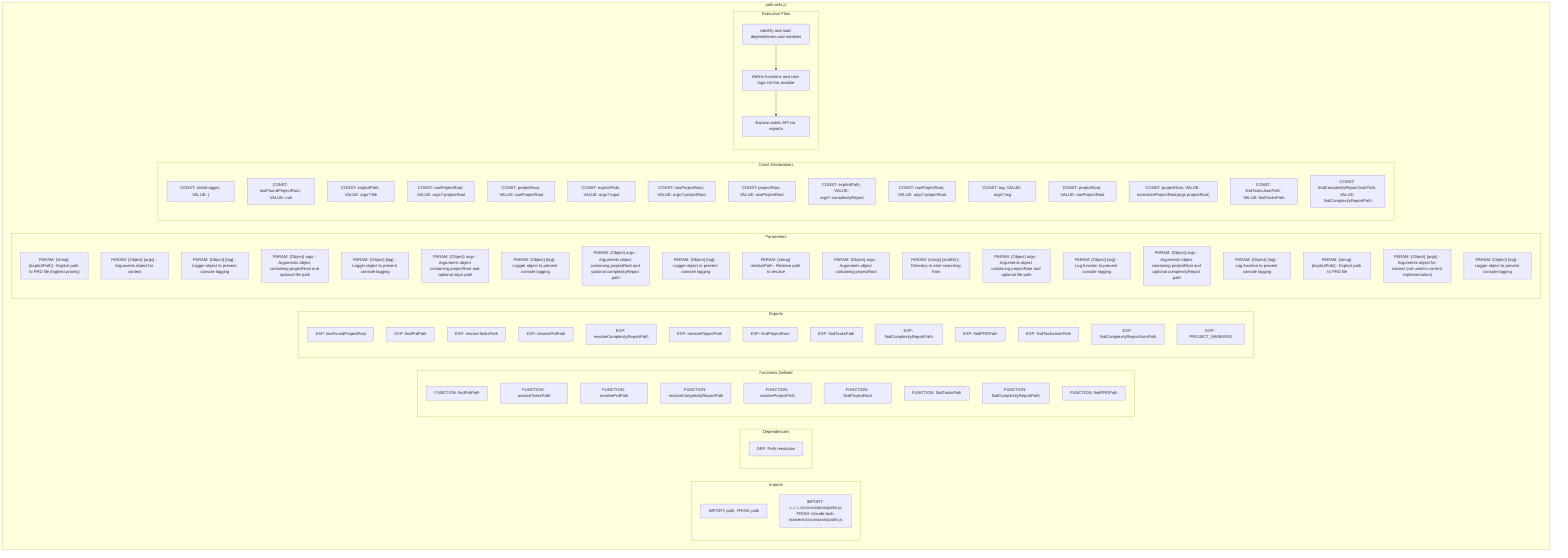 flowchart TB
    subgraph Imports["Imports"]
        I1["IMPORT: path, FROM: path"]
        I2["IMPORT: ../../../../src/constants/paths.js, FROM: /claude-task-master/src/constants/paths.js"]
    end
    subgraph Dependencies["Dependencies"]
        D1["DEP: Path resolution"]
    end
    subgraph FunctionsDefined["Functions Defined"]
        FU1["FUNCTION: findPrdPath"]
        FU2["FUNCTION: resolveTasksPath"]
        FU3["FUNCTION: resolvePrdPath"]
        FU4["FUNCTION: resolveComplexityReportPath"]
        FU5["FUNCTION: resolveProjectPath"]
        FU6["FUNCTION: findProjectRoot"]
        FU7["FUNCTION: findTasksPath"]
        FU8["FUNCTION: findComplexityReportPath"]
        FU9["FUNCTION: findPRDPath"]
    end
    subgraph Exports["Exports"]
        E1["EXP: lastFoundProjectRoot"]
        E2["EXP: findPrdPath"]
        E3["EXP: resolveTasksPath"]
        E4["EXP: resolvePrdPath"]
        E5["EXP: resolveComplexityReportPath"]
        E6["EXP: resolveProjectPath"]
        E7["EXP: findProjectRoot"]
        E8["EXP: findTasksPath"]
        E9["EXP: findComplexityReportPath"]
        E10["EXP: findPRDPath"]
        E11["EXP: findTasksJsonPath"]
        E12["EXP: findComplexityReportJsonPath"]
        E13["EXP: PROJECT_MARKERS"]
    end
    subgraph Parameters["Parameters"]
        P1["PARAM: {string} [explicitPath] - Explicit path to PRD file (highest priority)"]
        P2["PARAM: {Object} [args] - Arguments object for context"]
        P3["PARAM: {Object} [log] - Logger object to prevent console logging"]
        P4["PARAM: {Object} args - Arguments object containing projectRoot and optional file path"]
        P5["PARAM: {Object} [log] - Logger object to prevent console logging"]
        P6["PARAM: {Object} args - Arguments object containing projectRoot and optional input path"]
        P7["PARAM: {Object} [log] - Logger object to prevent console logging"]
        P8["PARAM: {Object} args - Arguments object containing projectRoot and optional complexityReport path"]
        P9["PARAM: {Object} [log] - Logger object to prevent console logging"]
        P10["PARAM: {string} relativePath - Relative path to resolve"]
        P11["PARAM: {Object} args - Arguments object containing projectRoot"]
        P12["PARAM: {string} [startDir] - Directory to start searching from"]
        P13["PARAM: {Object} args - Arguments object containing projectRoot and optional file path"]
        P14["PARAM: {Object} [log] - Log function to prevent console logging"]
        P15["PARAM: {Object} args - Arguments object containing projectRoot and optional complexityReport path"]
        P16["PARAM: {Object} [log] - Log function to prevent console logging"]
        P17["PARAM: {string} [explicitPath] - Explicit path to PRD file"]
        P18["PARAM: {Object} [args] - Arguments object for context (not used in current implementation)"]
        P19["PARAM: {Object} [log] - Logger object to prevent console logging"]
    end
    subgraph Constants["Const Declarations"]
        C1["CONST: silentLogger, VALUE: {"]
        C2["CONST: lastFoundProjectRoot, VALUE: null"]
        C3["CONST: explicitPath, VALUE: args?.file"]
        C4["CONST: rawProjectRoot, VALUE: args?.projectRoot"]
        C5["CONST: projectRoot, VALUE: rawProjectRoot"]
        C6["CONST: explicitPath, VALUE: args?.input"]
        C7["CONST: rawProjectRoot, VALUE: args?.projectRoot"]
        C8["CONST: projectRoot, VALUE: rawProjectRoot"]
        C9["CONST: explicitPath, VALUE: args?.complexityReport"]
        C10["CONST: rawProjectRoot, VALUE: args?.projectRoot"]
        C11["CONST: tag, VALUE: args?.tag"]
        C12["CONST: projectRoot, VALUE: rawProjectRoot"]
        C13["CONST: projectRoot, VALUE: normalizeProjectRoot(args.projectRoot)"]
        C14["CONST: findTasksJsonPath, VALUE: findTasksPath"]
        C15["CONST: findComplexityReportJsonPath, VALUE: findComplexityReportPath"]
    end
    subgraph ExecutionFlow["Execution Flow"]
        FL1["Identify and load dependencies and modules"]
        FL2["Define functions and core logic for this module"]
        FL3["Expose public API via exports"]
    end
    subgraph FileName["path-utils.js"]
        Imports
        Dependencies
        FunctionsDefined
        Exports
        Parameters
        Constants
        ExecutionFlow
    end
    FL1 --> FL2
    FL2 --> FL3